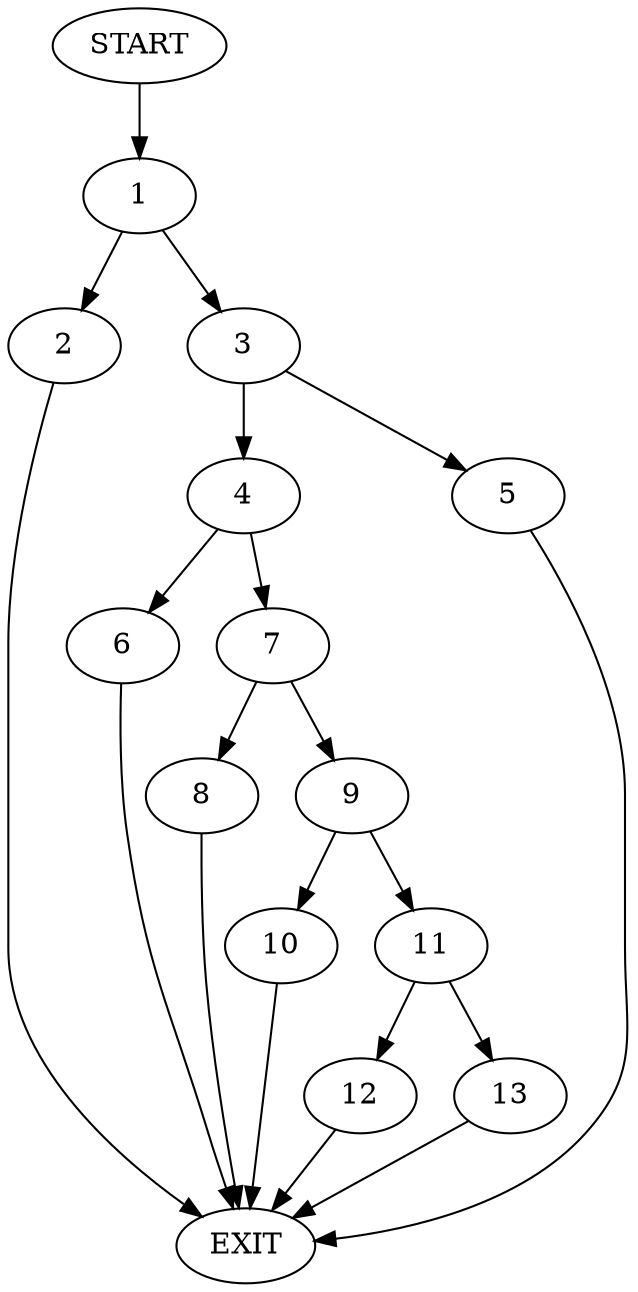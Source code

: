 digraph {
0 [label="START"]
14 [label="EXIT"]
0 -> 1
1 -> 2
1 -> 3
3 -> 4
3 -> 5
2 -> 14
4 -> 6
4 -> 7
5 -> 14
6 -> 14
7 -> 8
7 -> 9
8 -> 14
9 -> 10
9 -> 11
10 -> 14
11 -> 12
11 -> 13
12 -> 14
13 -> 14
}
